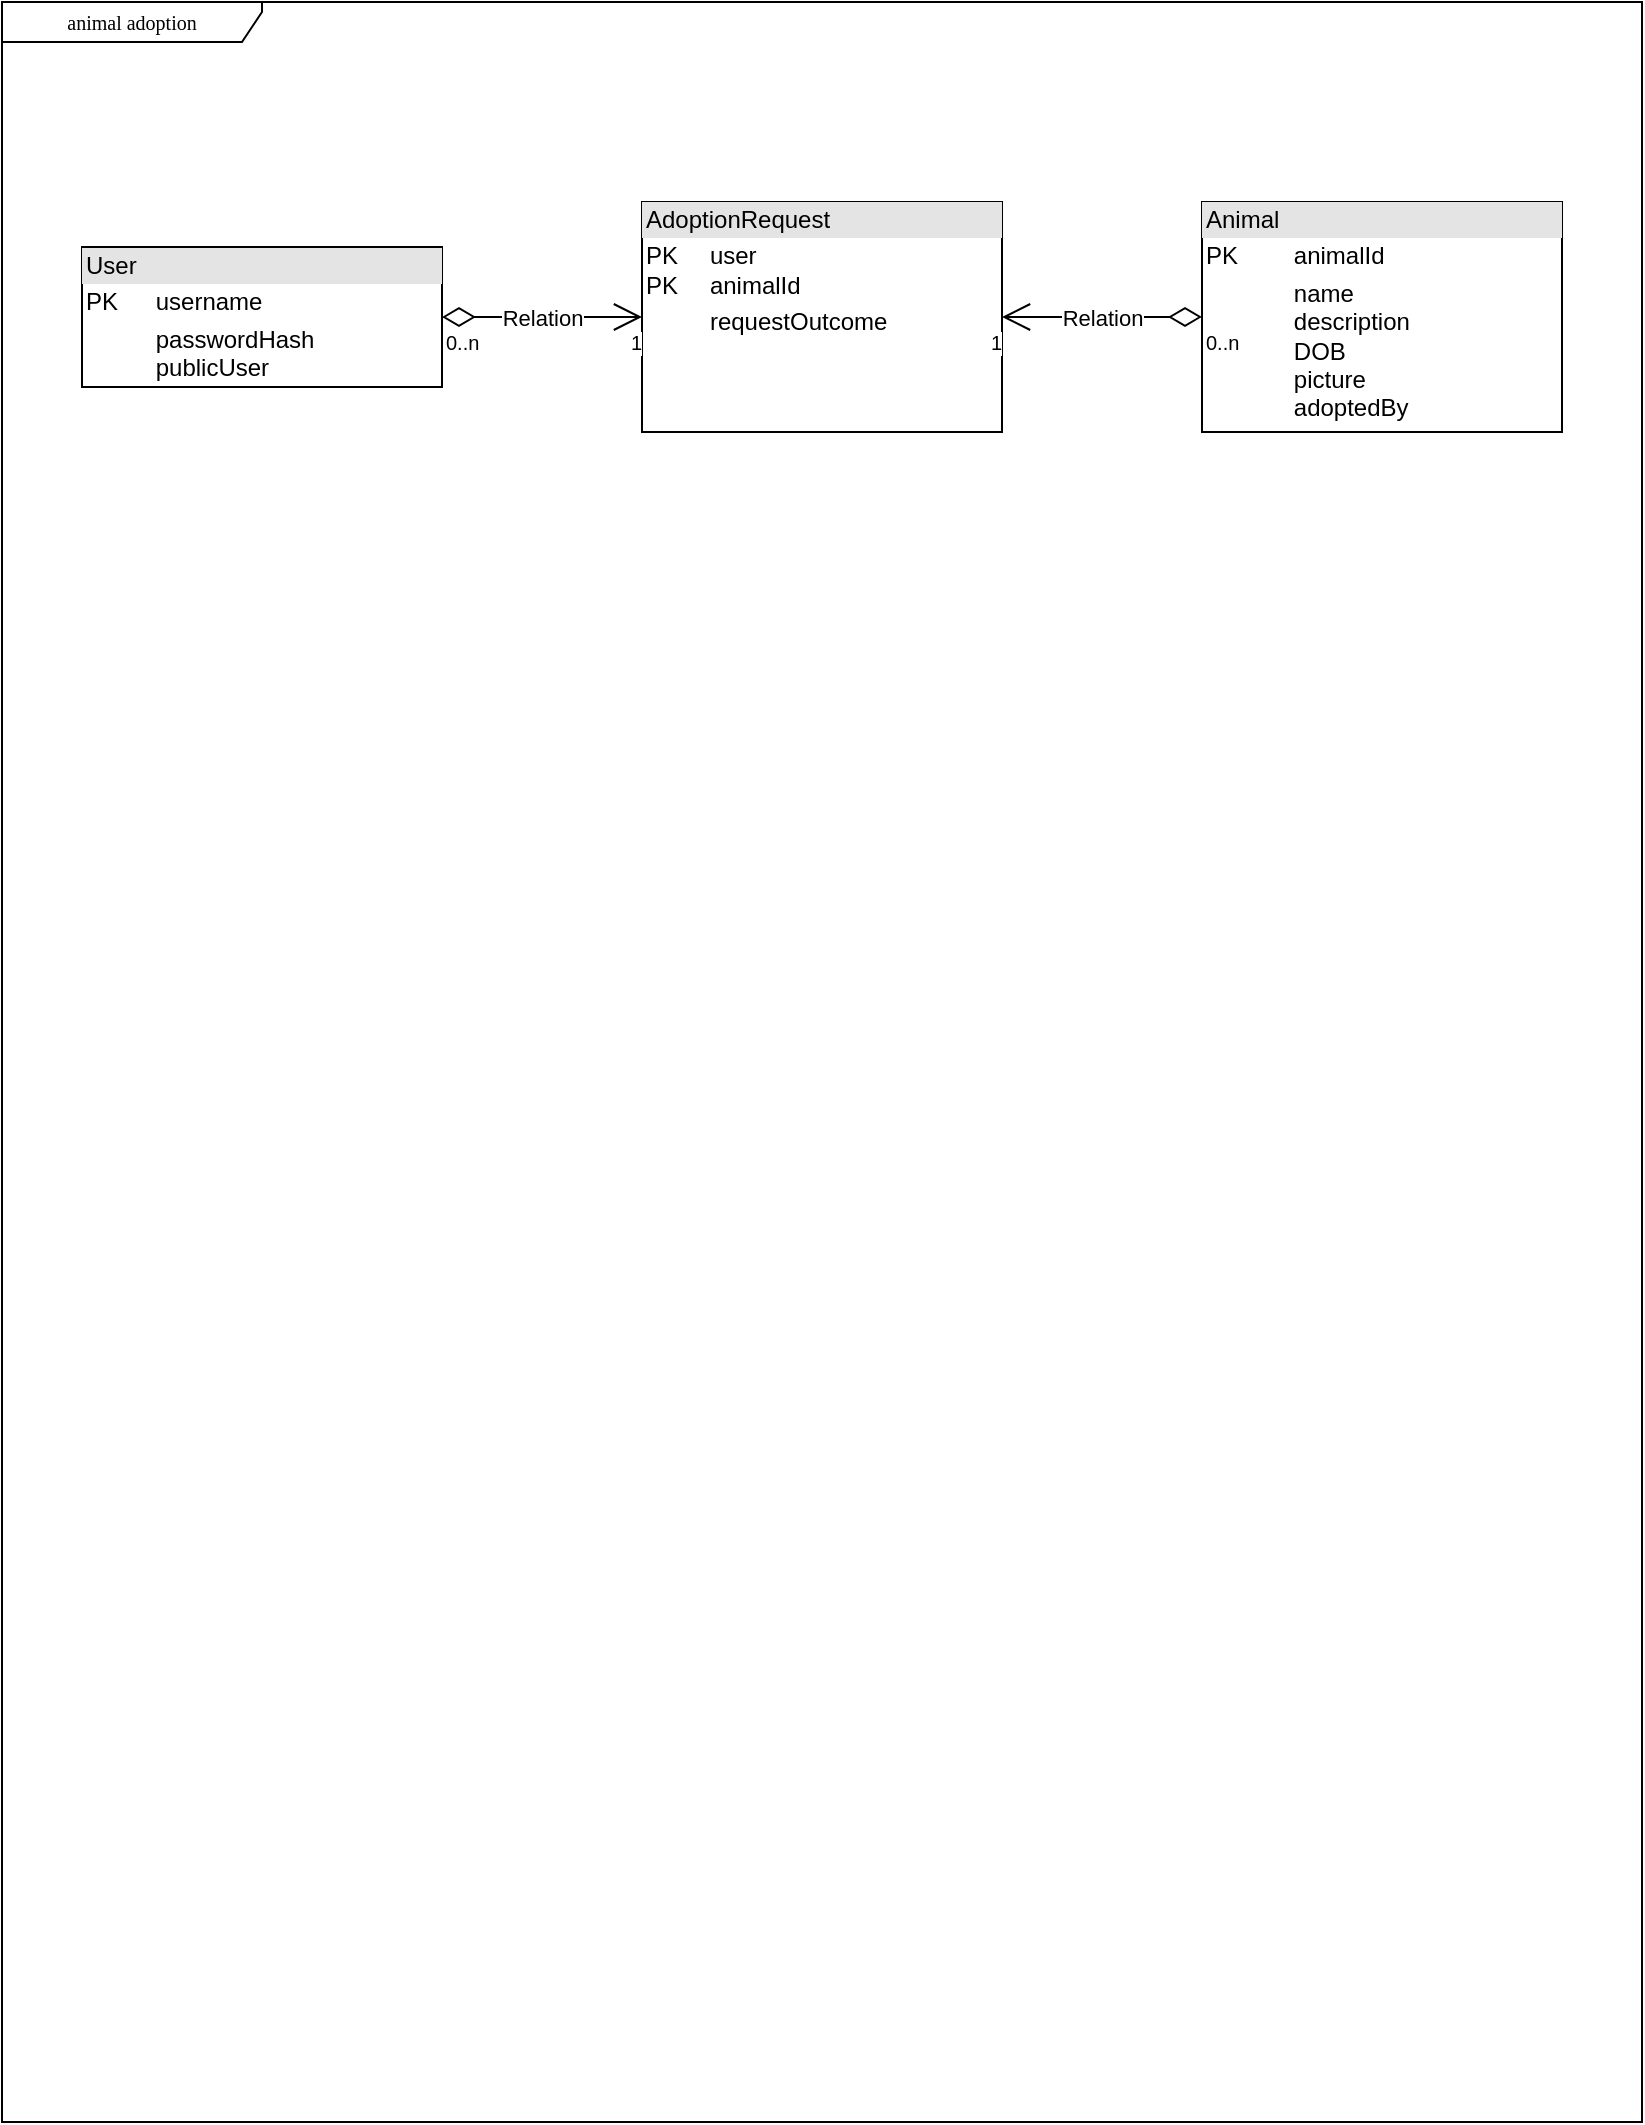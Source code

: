 <mxfile version="10.7.5" type="onedrive"><diagram name="Page-1" id="c4acf3e9-155e-7222-9cf6-157b1a14988f"><mxGraphModel dx="1607" dy="910" grid="1" gridSize="10" guides="1" tooltips="1" connect="1" arrows="1" fold="1" page="1" pageScale="1" pageWidth="850" pageHeight="1100" background="#ffffff" math="0" shadow="0"><root><mxCell id="0"/><mxCell id="1" parent="0"/><mxCell id="17acba5748e5396b-1" value="animal adoption" style="shape=umlFrame;whiteSpace=wrap;html=1;rounded=0;shadow=0;comic=0;labelBackgroundColor=none;strokeColor=#000000;strokeWidth=1;fillColor=#ffffff;fontFamily=Verdana;fontSize=10;fontColor=#000000;align=center;width=130;height=20;" parent="1" vertex="1"><mxGeometry x="20" y="20" width="820" height="1060" as="geometry"/></mxCell><mxCell id="tbNGZel-_DjY4YMv8q5--1" value="&lt;div style=&quot;box-sizing: border-box ; width: 100% ; background: #e4e4e4 ; padding: 2px&quot;&gt;User&lt;/div&gt;&lt;table style=&quot;width: 100% ; font-size: 1em&quot; cellpadding=&quot;2&quot; cellspacing=&quot;0&quot;&gt;&lt;tbody&gt;&lt;tr&gt;&lt;td&gt;PK&lt;/td&gt;&lt;td&gt;username&lt;/td&gt;&lt;/tr&gt;&lt;tr&gt;&lt;td&gt;&lt;br&gt;&lt;/td&gt;&lt;td&gt;passwordHash&lt;br&gt;publicUser&lt;/td&gt;&lt;/tr&gt;&lt;tr&gt;&lt;td&gt;&lt;/td&gt;&lt;td&gt;&lt;br&gt;&lt;/td&gt;&lt;/tr&gt;&lt;/tbody&gt;&lt;/table&gt;" style="verticalAlign=top;align=left;overflow=fill;html=1;" parent="1" vertex="1"><mxGeometry x="60" y="142.5" width="180" height="70" as="geometry"/></mxCell><mxCell id="tbNGZel-_DjY4YMv8q5--2" value="&lt;div style=&quot;box-sizing: border-box ; width: 100% ; background: #e4e4e4 ; padding: 2px&quot;&gt;Animal&lt;/div&gt;&lt;table style=&quot;width: 100% ; font-size: 1em&quot; cellpadding=&quot;2&quot; cellspacing=&quot;0&quot;&gt;&lt;tbody&gt;&lt;tr&gt;&lt;td&gt;PK&lt;/td&gt;&lt;td&gt;animalId&lt;/td&gt;&lt;/tr&gt;&lt;tr&gt;&lt;td&gt;&lt;br&gt;&lt;/td&gt;&lt;td&gt;name&lt;br&gt;description&lt;br&gt;DOB&lt;br&gt;picture&lt;br&gt;adoptedBy&lt;br&gt;&lt;br&gt;&lt;br&gt;&lt;/td&gt;&lt;/tr&gt;&lt;tr&gt;&lt;td&gt;&lt;/td&gt;&lt;td&gt;&lt;br&gt;&lt;/td&gt;&lt;/tr&gt;&lt;/tbody&gt;&lt;/table&gt;" style="verticalAlign=top;align=left;overflow=fill;html=1;" parent="1" vertex="1"><mxGeometry x="620" y="120" width="180" height="115" as="geometry"/></mxCell><mxCell id="tbNGZel-_DjY4YMv8q5--3" value="&lt;div style=&quot;box-sizing: border-box ; width: 100% ; background: #e4e4e4 ; padding: 2px&quot;&gt;AdoptionRequest&lt;/div&gt;&lt;table style=&quot;width: 100% ; font-size: 1em&quot; cellpadding=&quot;2&quot; cellspacing=&quot;0&quot;&gt;&lt;tbody&gt;&lt;tr&gt;&lt;td&gt;PK&lt;br&gt;PK&lt;/td&gt;&lt;td&gt;user&lt;br&gt;animalId&lt;/td&gt;&lt;/tr&gt;&lt;tr&gt;&lt;td&gt;&lt;br&gt;&lt;/td&gt;&lt;td&gt;requestOutcome&lt;br&gt;&lt;br&gt;&lt;br&gt;&lt;/td&gt;&lt;/tr&gt;&lt;tr&gt;&lt;td&gt;&lt;/td&gt;&lt;td&gt;&lt;br&gt;&lt;/td&gt;&lt;/tr&gt;&lt;/tbody&gt;&lt;/table&gt;" style="verticalAlign=top;align=left;overflow=fill;html=1;" parent="1" vertex="1"><mxGeometry x="340" y="120" width="180" height="115" as="geometry"/></mxCell><mxCell id="tbNGZel-_DjY4YMv8q5--4" value="Relation" style="endArrow=open;html=1;endSize=12;startArrow=diamondThin;startSize=14;startFill=0;edgeStyle=orthogonalEdgeStyle;" parent="1" source="tbNGZel-_DjY4YMv8q5--1" target="tbNGZel-_DjY4YMv8q5--3" edge="1"><mxGeometry relative="1" as="geometry"><mxPoint x="210" y="530" as="sourcePoint"/><mxPoint x="370" y="530" as="targetPoint"/></mxGeometry></mxCell><mxCell id="tbNGZel-_DjY4YMv8q5--5" value="0..n" style="resizable=0;html=1;align=left;verticalAlign=top;labelBackgroundColor=#ffffff;fontSize=10;" parent="tbNGZel-_DjY4YMv8q5--4" connectable="0" vertex="1"><mxGeometry x="-1" relative="1" as="geometry"/></mxCell><mxCell id="tbNGZel-_DjY4YMv8q5--6" value="1" style="resizable=0;html=1;align=right;verticalAlign=top;labelBackgroundColor=#ffffff;fontSize=10;" parent="tbNGZel-_DjY4YMv8q5--4" connectable="0" vertex="1"><mxGeometry x="1" relative="1" as="geometry"/></mxCell><mxCell id="tbNGZel-_DjY4YMv8q5--7" value="Relation" style="endArrow=open;html=1;endSize=12;startArrow=diamondThin;startSize=14;startFill=0;edgeStyle=orthogonalEdgeStyle;" parent="1" source="tbNGZel-_DjY4YMv8q5--2" target="tbNGZel-_DjY4YMv8q5--3" edge="1"><mxGeometry relative="1" as="geometry"><mxPoint x="250" y="165" as="sourcePoint"/><mxPoint x="350" y="188" as="targetPoint"/></mxGeometry></mxCell><mxCell id="tbNGZel-_DjY4YMv8q5--8" value="0..n" style="resizable=0;html=1;align=left;verticalAlign=top;labelBackgroundColor=#ffffff;fontSize=10;" parent="tbNGZel-_DjY4YMv8q5--7" connectable="0" vertex="1"><mxGeometry x="-1" relative="1" as="geometry"/></mxCell><mxCell id="tbNGZel-_DjY4YMv8q5--9" value="1" style="resizable=0;html=1;align=right;verticalAlign=top;labelBackgroundColor=#ffffff;fontSize=10;" parent="tbNGZel-_DjY4YMv8q5--7" connectable="0" vertex="1"><mxGeometry x="1" relative="1" as="geometry"/></mxCell></root></mxGraphModel></diagram></mxfile>